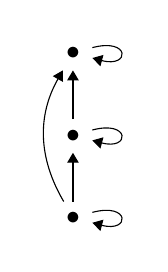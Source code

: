\begin{tikzpicture}
    \node at (0,0){
        \begin{tikzcd}[every arrow/.append style={-Triangle}]
            \bullet \arrow[-Triangle, loop right] \\
            \bullet \arrow[-Triangle,loop right] \arrow[-Triangle,u] \\
            \bullet \arrow[-Triangle,loop right]\arrow[-Triangle,u]\arrow[-Triangle, bend left=30, uu]
        \end{tikzcd}
    };
\end{tikzpicture}